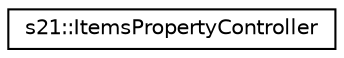digraph "Graphical Class Hierarchy"
{
 // LATEX_PDF_SIZE
  edge [fontname="Helvetica",fontsize="10",labelfontname="Helvetica",labelfontsize="10"];
  node [fontname="Helvetica",fontsize="10",shape=record];
  rankdir="LR";
  Node0 [label="s21::ItemsPropertyController",height=0.2,width=0.4,color="black", fillcolor="white", style="filled",URL="$d8/da5/classs21_1_1ItemsPropertyController.html",tooltip="The ItemsPropertyController class is responsible for managing the properties of the form objects."];
}
